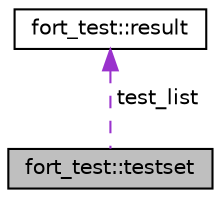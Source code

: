 digraph "fort_test::testset"
{
  edge [fontname="Helvetica",fontsize="10",labelfontname="Helvetica",labelfontsize="10"];
  node [fontname="Helvetica",fontsize="10",shape=record];
  Node1 [label="fort_test::testset",height=0.2,width=0.4,color="black", fillcolor="grey75", style="filled", fontcolor="black"];
  Node2 -> Node1 [dir="back",color="darkorchid3",fontsize="10",style="dashed",label=" test_list" ,fontname="Helvetica"];
  Node2 [label="fort_test::result",height=0.2,width=0.4,color="black", fillcolor="white", style="filled",URL="$structfort__test_1_1result.html"];
}

